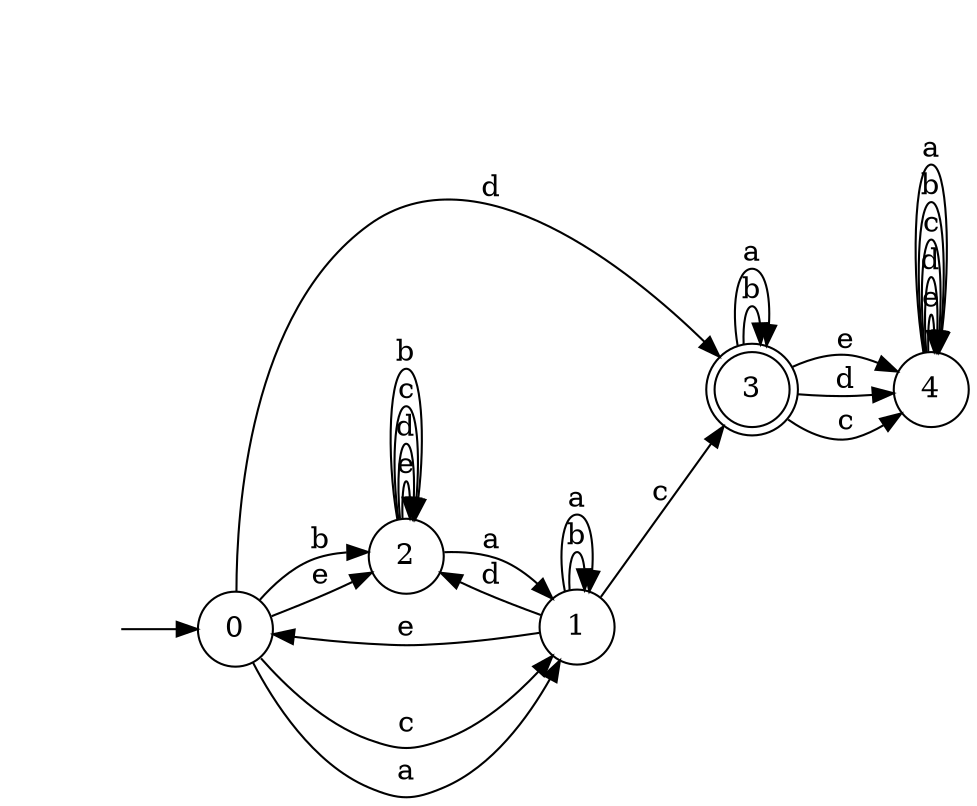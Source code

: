 digraph {
  rankdir=LR;
  0 [label="0", shape = circle];
  0 -> 2 [label="e"];
  0 -> 3 [label="d"];
  0 -> 1 [label="c"];
  0 -> 2 [label="b"];
  0 -> 1 [label="a"];
  1 [label="1", shape = circle];
  1 -> 0 [label="e"];
  1 -> 2 [label="d"];
  1 -> 3 [label="c"];
  1 -> 1 [label="b"];
  1 -> 1 [label="a"];
  2 [label="2", shape = circle];
  2 -> 2 [label="e"];
  2 -> 2 [label="d"];
  2 -> 2 [label="c"];
  2 -> 2 [label="b"];
  2 -> 1 [label="a"];
  3 [label="3", shape = doublecircle];
  3 -> 4 [label="e"];
  3 -> 4 [label="d"];
  3 -> 4 [label="c"];
  3 -> 3 [label="b"];
  3 -> 3 [label="a"];
  4 [label="4", shape = circle];
  4 -> 4 [label="e"];
  4 -> 4 [label="d"];
  4 -> 4 [label="c"];
  4 -> 4 [label="b"];
  4 -> 4 [label="a"];
  5 [label="", shape = plaintext];
  5 -> 0 [label=""];
}
